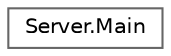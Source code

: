digraph "Graphical Class Hierarchy"
{
 // LATEX_PDF_SIZE
  bgcolor="transparent";
  edge [fontname=Helvetica,fontsize=10,labelfontname=Helvetica,labelfontsize=10];
  node [fontname=Helvetica,fontsize=10,shape=box,height=0.2,width=0.4];
  rankdir="LR";
  Node0 [label="Server.Main",height=0.2,width=0.4,color="grey40", fillcolor="white", style="filled",URL="$class_server_1_1_main.html",tooltip=" "];
}
